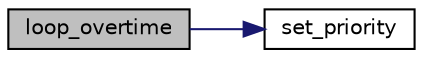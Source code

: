 digraph "loop_overtime"
{
 // INTERACTIVE_SVG=YES
  edge [fontname="Helvetica",fontsize="10",labelfontname="Helvetica",labelfontsize="10"];
  node [fontname="Helvetica",fontsize="10",shape=record];
  rankdir="LR";
  Node1 [label="loop_overtime",height=0.2,width=0.4,color="black", fillcolor="grey75", style="filled", fontcolor="black"];
  Node1 -> Node2 [color="midnightblue",fontsize="10",style="solid",fontname="Helvetica"];
  Node2 [label="set_priority",height=0.2,width=0.4,color="black", fillcolor="white", style="filled",URL="$HAL__VRBRAIN__Class_8cpp.html#a250b20afa75f2e8766c83c4411c44c1d"];
}
